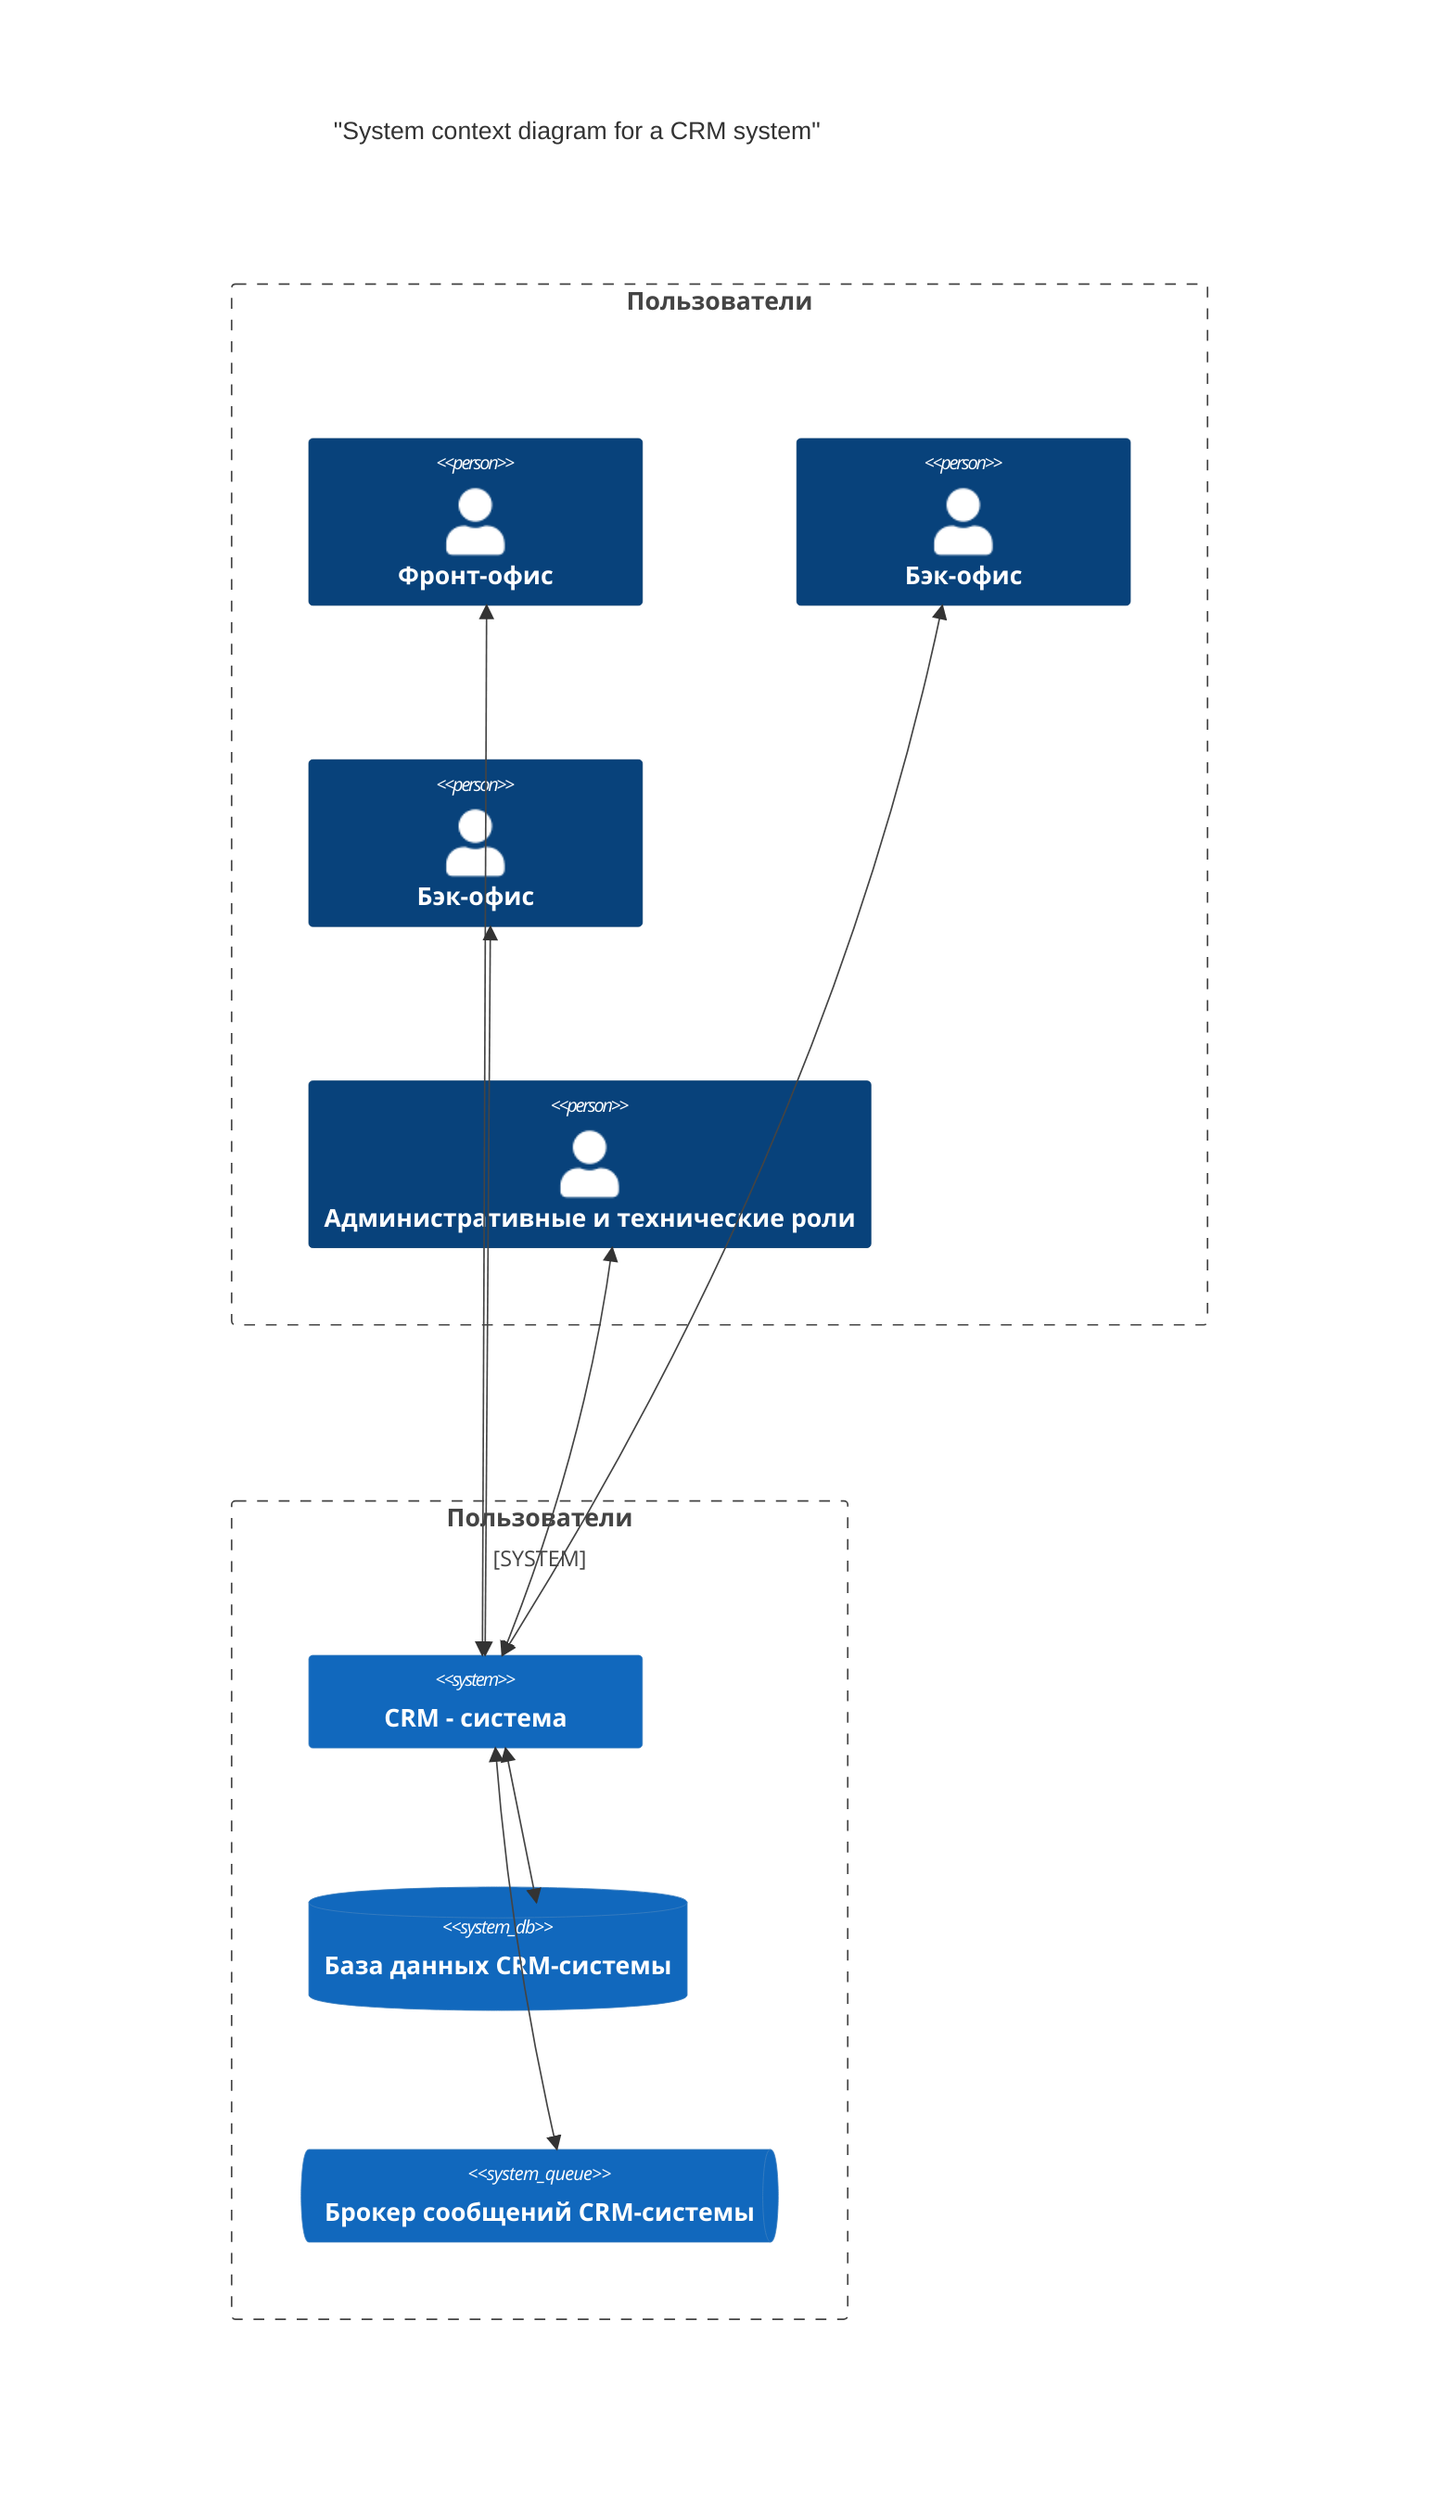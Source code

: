 C4Context
    title "System context diagram for a CRM system"
    
    Boundary(users, "Пользователи", "") {
        Person(front_office, "Фронт-офис")
        Person(back_office, "Бэк-офис")
        Person(analytics, "Бэк-офис")
        Person(admin, "Административные и технические роли")
    }

    System_Boundary(system, "Пользователи", "") {
        System(crm_system, "CRM - система")
        SystemDb(crm_db, "База данных CRM-системы")
        SystemQueue(crm_broker, "Брокер сообщений CRM-системы")
        
        BiRel(crm_system, crm_db, "")
        BiRel(crm_system, crm_broker, "")
    }



    BiRel(front_office, crm_system, "")
    BiRel(back_office, crm_system, "")
    BiRel(analytics, crm_system, "")
    BiRel(admin, crm_system, "")

    UpdateLayoutConfig($c4ShapeInRow="2", $c4BoundaryInRow="1")